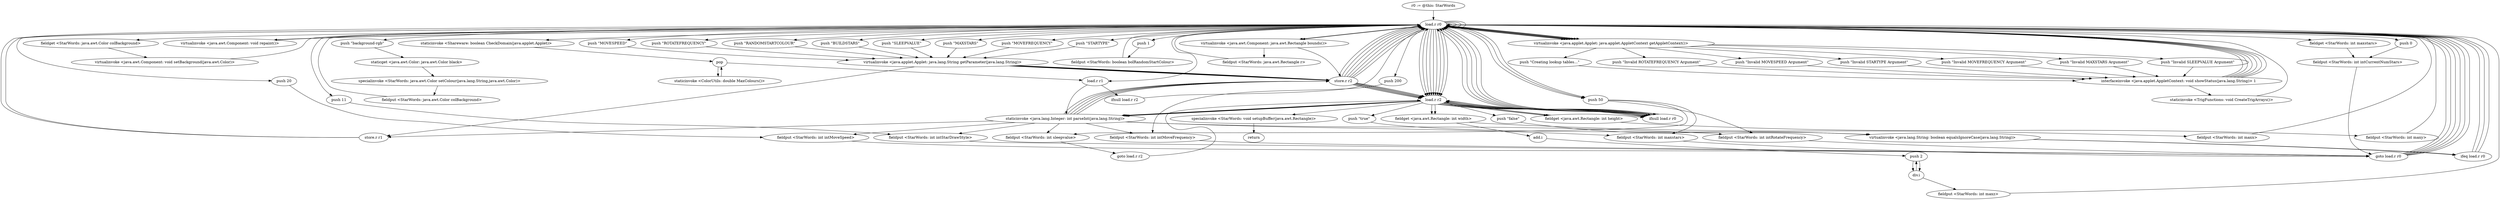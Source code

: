 digraph "" {
    "r0 := @this: StarWords"
    "load.r r0"
    "r0 := @this: StarWords"->"load.r r0";
    "load.r r0"->"load.r r0";
    "push \"background-rgb\""
    "load.r r0"->"push \"background-rgb\"";
    "staticget <java.awt.Color: java.awt.Color black>"
    "push \"background-rgb\""->"staticget <java.awt.Color: java.awt.Color black>";
    "specialinvoke <StarWords: java.awt.Color setColour(java.lang.String,java.awt.Color)>"
    "staticget <java.awt.Color: java.awt.Color black>"->"specialinvoke <StarWords: java.awt.Color setColour(java.lang.String,java.awt.Color)>";
    "fieldput <StarWords: java.awt.Color colBackground>"
    "specialinvoke <StarWords: java.awt.Color setColour(java.lang.String,java.awt.Color)>"->"fieldput <StarWords: java.awt.Color colBackground>";
    "fieldput <StarWords: java.awt.Color colBackground>"->"load.r r0";
    "load.r r0"->"load.r r0";
    "virtualinvoke <java.awt.Component: java.awt.Rectangle bounds()>"
    "load.r r0"->"virtualinvoke <java.awt.Component: java.awt.Rectangle bounds()>";
    "fieldput <StarWords: java.awt.Rectangle r>"
    "virtualinvoke <java.awt.Component: java.awt.Rectangle bounds()>"->"fieldput <StarWords: java.awt.Rectangle r>";
    "fieldput <StarWords: java.awt.Rectangle r>"->"load.r r0";
    "load.r r0"->"load.r r0";
    "fieldget <StarWords: java.awt.Color colBackground>"
    "load.r r0"->"fieldget <StarWords: java.awt.Color colBackground>";
    "virtualinvoke <java.awt.Component: void setBackground(java.awt.Color)>"
    "fieldget <StarWords: java.awt.Color colBackground>"->"virtualinvoke <java.awt.Component: void setBackground(java.awt.Color)>";
    "virtualinvoke <java.awt.Component: void setBackground(java.awt.Color)>"->"load.r r0";
    "virtualinvoke <java.awt.Component: void repaint()>"
    "load.r r0"->"virtualinvoke <java.awt.Component: void repaint()>";
    "virtualinvoke <java.awt.Component: void repaint()>"->"load.r r0";
    "push \"SLEEPVALUE\""
    "load.r r0"->"push \"SLEEPVALUE\"";
    "virtualinvoke <java.applet.Applet: java.lang.String getParameter(java.lang.String)>"
    "push \"SLEEPVALUE\""->"virtualinvoke <java.applet.Applet: java.lang.String getParameter(java.lang.String)>";
    "store.r r1"
    "virtualinvoke <java.applet.Applet: java.lang.String getParameter(java.lang.String)>"->"store.r r1";
    "store.r r1"->"load.r r0";
    "push \"MAXSTARS\""
    "load.r r0"->"push \"MAXSTARS\"";
    "push \"MAXSTARS\""->"virtualinvoke <java.applet.Applet: java.lang.String getParameter(java.lang.String)>";
    "store.r r2"
    "virtualinvoke <java.applet.Applet: java.lang.String getParameter(java.lang.String)>"->"store.r r2";
    "store.r r2"->"load.r r0";
    "staticinvoke <Shareware: boolean CheckDomain(java.applet.Applet)>"
    "load.r r0"->"staticinvoke <Shareware: boolean CheckDomain(java.applet.Applet)>";
    "pop"
    "staticinvoke <Shareware: boolean CheckDomain(java.applet.Applet)>"->"pop";
    "staticinvoke <ColorUtils: double MaxColours()>"
    "pop"->"staticinvoke <ColorUtils: double MaxColours()>";
    "staticinvoke <ColorUtils: double MaxColours()>"->"pop";
    "load.r r1"
    "pop"->"load.r r1";
    "ifnull load.r r2"
    "load.r r1"->"ifnull load.r r2";
    "ifnull load.r r2"->"load.r r0";
    "load.r r0"->"load.r r1";
    "staticinvoke <java.lang.Integer: int parseInt(java.lang.String)>"
    "load.r r1"->"staticinvoke <java.lang.Integer: int parseInt(java.lang.String)>";
    "fieldput <StarWords: int sleepvalue>"
    "staticinvoke <java.lang.Integer: int parseInt(java.lang.String)>"->"fieldput <StarWords: int sleepvalue>";
    "goto load.r r2"
    "fieldput <StarWords: int sleepvalue>"->"goto load.r r2";
    "load.r r2"
    "goto load.r r2"->"load.r r2";
    "ifnull load.r r0"
    "load.r r2"->"ifnull load.r r0";
    "ifnull load.r r0"->"load.r r0";
    "load.r r0"->"load.r r2";
    "load.r r2"->"staticinvoke <java.lang.Integer: int parseInt(java.lang.String)>";
    "fieldput <StarWords: int maxstars>"
    "staticinvoke <java.lang.Integer: int parseInt(java.lang.String)>"->"fieldput <StarWords: int maxstars>";
    "goto load.r r0"
    "fieldput <StarWords: int maxstars>"->"goto load.r r0";
    "goto load.r r0"->"load.r r0";
    "push \"MOVEFREQUENCY\""
    "load.r r0"->"push \"MOVEFREQUENCY\"";
    "push \"MOVEFREQUENCY\""->"virtualinvoke <java.applet.Applet: java.lang.String getParameter(java.lang.String)>";
    "virtualinvoke <java.applet.Applet: java.lang.String getParameter(java.lang.String)>"->"store.r r2";
    "store.r r2"->"load.r r2";
    "load.r r2"->"ifnull load.r r0";
    "ifnull load.r r0"->"load.r r0";
    "load.r r0"->"load.r r2";
    "load.r r2"->"staticinvoke <java.lang.Integer: int parseInt(java.lang.String)>";
    "fieldput <StarWords: int intMoveFrequency>"
    "staticinvoke <java.lang.Integer: int parseInt(java.lang.String)>"->"fieldput <StarWords: int intMoveFrequency>";
    "fieldput <StarWords: int intMoveFrequency>"->"goto load.r r0";
    "goto load.r r0"->"load.r r0";
    "push \"STARTYPE\""
    "load.r r0"->"push \"STARTYPE\"";
    "push \"STARTYPE\""->"virtualinvoke <java.applet.Applet: java.lang.String getParameter(java.lang.String)>";
    "virtualinvoke <java.applet.Applet: java.lang.String getParameter(java.lang.String)>"->"store.r r2";
    "store.r r2"->"load.r r2";
    "load.r r2"->"ifnull load.r r0";
    "ifnull load.r r0"->"load.r r0";
    "load.r r0"->"load.r r2";
    "load.r r2"->"staticinvoke <java.lang.Integer: int parseInt(java.lang.String)>";
    "fieldput <StarWords: int intStarDrawStyle>"
    "staticinvoke <java.lang.Integer: int parseInt(java.lang.String)>"->"fieldput <StarWords: int intStarDrawStyle>";
    "fieldput <StarWords: int intStarDrawStyle>"->"goto load.r r0";
    "goto load.r r0"->"load.r r0";
    "push \"MOVESPEED\""
    "load.r r0"->"push \"MOVESPEED\"";
    "push \"MOVESPEED\""->"virtualinvoke <java.applet.Applet: java.lang.String getParameter(java.lang.String)>";
    "virtualinvoke <java.applet.Applet: java.lang.String getParameter(java.lang.String)>"->"store.r r2";
    "store.r r2"->"load.r r2";
    "load.r r2"->"ifnull load.r r0";
    "ifnull load.r r0"->"load.r r0";
    "load.r r0"->"load.r r2";
    "load.r r2"->"staticinvoke <java.lang.Integer: int parseInt(java.lang.String)>";
    "fieldput <StarWords: int intMoveSpeed>"
    "staticinvoke <java.lang.Integer: int parseInt(java.lang.String)>"->"fieldput <StarWords: int intMoveSpeed>";
    "fieldput <StarWords: int intMoveSpeed>"->"goto load.r r0";
    "goto load.r r0"->"load.r r0";
    "push \"ROTATEFREQUENCY\""
    "load.r r0"->"push \"ROTATEFREQUENCY\"";
    "push \"ROTATEFREQUENCY\""->"virtualinvoke <java.applet.Applet: java.lang.String getParameter(java.lang.String)>";
    "virtualinvoke <java.applet.Applet: java.lang.String getParameter(java.lang.String)>"->"store.r r2";
    "store.r r2"->"load.r r2";
    "load.r r2"->"ifnull load.r r0";
    "ifnull load.r r0"->"load.r r0";
    "load.r r0"->"load.r r2";
    "load.r r2"->"staticinvoke <java.lang.Integer: int parseInt(java.lang.String)>";
    "fieldput <StarWords: int intRotateFrequency>"
    "staticinvoke <java.lang.Integer: int parseInt(java.lang.String)>"->"fieldput <StarWords: int intRotateFrequency>";
    "fieldput <StarWords: int intRotateFrequency>"->"goto load.r r0";
    "goto load.r r0"->"load.r r0";
    "push \"RANDOMSTARTCOLOUR\""
    "load.r r0"->"push \"RANDOMSTARTCOLOUR\"";
    "push \"RANDOMSTARTCOLOUR\""->"virtualinvoke <java.applet.Applet: java.lang.String getParameter(java.lang.String)>";
    "virtualinvoke <java.applet.Applet: java.lang.String getParameter(java.lang.String)>"->"store.r r2";
    "store.r r2"->"load.r r2";
    "load.r r2"->"ifnull load.r r0";
    "ifnull load.r r0"->"load.r r2";
    "push \"true\""
    "load.r r2"->"push \"true\"";
    "virtualinvoke <java.lang.String: boolean equalsIgnoreCase(java.lang.String)>"
    "push \"true\""->"virtualinvoke <java.lang.String: boolean equalsIgnoreCase(java.lang.String)>";
    "ifeq load.r r0"
    "virtualinvoke <java.lang.String: boolean equalsIgnoreCase(java.lang.String)>"->"ifeq load.r r0";
    "ifeq load.r r0"->"load.r r0";
    "push 1"
    "load.r r0"->"push 1";
    "fieldput <StarWords: boolean bolRandomStartColour>"
    "push 1"->"fieldput <StarWords: boolean bolRandomStartColour>";
    "fieldput <StarWords: boolean bolRandomStartColour>"->"load.r r0";
    "push \"BUILDSTARS\""
    "load.r r0"->"push \"BUILDSTARS\"";
    "push \"BUILDSTARS\""->"virtualinvoke <java.applet.Applet: java.lang.String getParameter(java.lang.String)>";
    "virtualinvoke <java.applet.Applet: java.lang.String getParameter(java.lang.String)>"->"store.r r2";
    "store.r r2"->"load.r r2";
    "load.r r2"->"ifnull load.r r0";
    "ifnull load.r r0"->"load.r r2";
    "push \"false\""
    "load.r r2"->"push \"false\"";
    "push \"false\""->"virtualinvoke <java.lang.String: boolean equalsIgnoreCase(java.lang.String)>";
    "virtualinvoke <java.lang.String: boolean equalsIgnoreCase(java.lang.String)>"->"ifeq load.r r0";
    "ifeq load.r r0"->"load.r r0";
    "load.r r0"->"load.r r0";
    "fieldget <StarWords: int maxstars>"
    "load.r r0"->"fieldget <StarWords: int maxstars>";
    "fieldput <StarWords: int intCurrentNumStars>"
    "fieldget <StarWords: int maxstars>"->"fieldput <StarWords: int intCurrentNumStars>";
    "fieldput <StarWords: int intCurrentNumStars>"->"goto load.r r0";
    "goto load.r r0"->"load.r r0";
    "load.r r0"->"virtualinvoke <java.awt.Component: java.awt.Rectangle bounds()>";
    "virtualinvoke <java.awt.Component: java.awt.Rectangle bounds()>"->"store.r r2";
    "store.r r2"->"load.r r0";
    "load.r r0"->"load.r r2";
    "fieldget <java.awt.Rectangle: int width>"
    "load.r r2"->"fieldget <java.awt.Rectangle: int width>";
    "fieldput <StarWords: int maxx>"
    "fieldget <java.awt.Rectangle: int width>"->"fieldput <StarWords: int maxx>";
    "fieldput <StarWords: int maxx>"->"load.r r0";
    "load.r r0"->"load.r r2";
    "fieldget <java.awt.Rectangle: int height>"
    "load.r r2"->"fieldget <java.awt.Rectangle: int height>";
    "fieldput <StarWords: int maxy>"
    "fieldget <java.awt.Rectangle: int height>"->"fieldput <StarWords: int maxy>";
    "fieldput <StarWords: int maxy>"->"load.r r0";
    "load.r r0"->"load.r r2";
    "load.r r2"->"fieldget <java.awt.Rectangle: int height>";
    "fieldget <java.awt.Rectangle: int height>"->"load.r r2";
    "load.r r2"->"fieldget <java.awt.Rectangle: int width>";
    "add.i"
    "fieldget <java.awt.Rectangle: int width>"->"add.i";
    "push 2"
    "add.i"->"push 2";
    "div.i"
    "push 2"->"div.i";
    "div.i"->"push 2";
    "push 2"->"div.i";
    "fieldput <StarWords: int maxz>"
    "div.i"->"fieldput <StarWords: int maxz>";
    "fieldput <StarWords: int maxz>"->"load.r r0";
    "virtualinvoke <java.applet.Applet: java.applet.AppletContext getAppletContext()>"
    "load.r r0"->"virtualinvoke <java.applet.Applet: java.applet.AppletContext getAppletContext()>";
    "push \"Creating lookup tables...\""
    "virtualinvoke <java.applet.Applet: java.applet.AppletContext getAppletContext()>"->"push \"Creating lookup tables...\"";
    "interfaceinvoke <java.applet.AppletContext: void showStatus(java.lang.String)> 1"
    "push \"Creating lookup tables...\""->"interfaceinvoke <java.applet.AppletContext: void showStatus(java.lang.String)> 1";
    "staticinvoke <TrigFunctions: void CreateTrigArrays()>"
    "interfaceinvoke <java.applet.AppletContext: void showStatus(java.lang.String)> 1"->"staticinvoke <TrigFunctions: void CreateTrigArrays()>";
    "staticinvoke <TrigFunctions: void CreateTrigArrays()>"->"load.r r0";
    "load.r r0"->"load.r r2";
    "specialinvoke <StarWords: void setupBuffer(java.awt.Rectangle)>"
    "load.r r2"->"specialinvoke <StarWords: void setupBuffer(java.awt.Rectangle)>";
    "return"
    "specialinvoke <StarWords: void setupBuffer(java.awt.Rectangle)>"->"return";
    "ifeq load.r r0"->"load.r r0";
    "push 0"
    "load.r r0"->"push 0";
    "push 0"->"fieldput <StarWords: int intCurrentNumStars>";
    "staticinvoke <java.lang.Integer: int parseInt(java.lang.String)>"->"store.r r2";
    "store.r r2"->"load.r r0";
    "load.r r0"->"virtualinvoke <java.applet.Applet: java.applet.AppletContext getAppletContext()>";
    "push \"Invalid ROTATEFREQUENCY Argument\""
    "virtualinvoke <java.applet.Applet: java.applet.AppletContext getAppletContext()>"->"push \"Invalid ROTATEFREQUENCY Argument\"";
    "push \"Invalid ROTATEFREQUENCY Argument\""->"interfaceinvoke <java.applet.AppletContext: void showStatus(java.lang.String)> 1";
    "interfaceinvoke <java.applet.AppletContext: void showStatus(java.lang.String)> 1"->"load.r r0";
    "push 50"
    "load.r r0"->"push 50";
    "push 50"->"fieldput <StarWords: int intRotateFrequency>";
    "staticinvoke <java.lang.Integer: int parseInt(java.lang.String)>"->"store.r r2";
    "store.r r2"->"load.r r0";
    "load.r r0"->"virtualinvoke <java.applet.Applet: java.applet.AppletContext getAppletContext()>";
    "push \"Invalid MOVESPEED Argument\""
    "virtualinvoke <java.applet.Applet: java.applet.AppletContext getAppletContext()>"->"push \"Invalid MOVESPEED Argument\"";
    "push \"Invalid MOVESPEED Argument\""->"interfaceinvoke <java.applet.AppletContext: void showStatus(java.lang.String)> 1";
    "interfaceinvoke <java.applet.AppletContext: void showStatus(java.lang.String)> 1"->"load.r r0";
    "push 20"
    "load.r r0"->"push 20";
    "push 20"->"fieldput <StarWords: int intMoveSpeed>";
    "staticinvoke <java.lang.Integer: int parseInt(java.lang.String)>"->"store.r r2";
    "store.r r2"->"load.r r0";
    "load.r r0"->"virtualinvoke <java.applet.Applet: java.applet.AppletContext getAppletContext()>";
    "push \"Invalid STARTYPE Argument\""
    "virtualinvoke <java.applet.Applet: java.applet.AppletContext getAppletContext()>"->"push \"Invalid STARTYPE Argument\"";
    "push \"Invalid STARTYPE Argument\""->"interfaceinvoke <java.applet.AppletContext: void showStatus(java.lang.String)> 1";
    "interfaceinvoke <java.applet.AppletContext: void showStatus(java.lang.String)> 1"->"load.r r0";
    "push 11"
    "load.r r0"->"push 11";
    "push 11"->"fieldput <StarWords: int intStarDrawStyle>";
    "staticinvoke <java.lang.Integer: int parseInt(java.lang.String)>"->"store.r r2";
    "store.r r2"->"load.r r0";
    "load.r r0"->"virtualinvoke <java.applet.Applet: java.applet.AppletContext getAppletContext()>";
    "push \"Invalid MOVEFREQUENCY Argument\""
    "virtualinvoke <java.applet.Applet: java.applet.AppletContext getAppletContext()>"->"push \"Invalid MOVEFREQUENCY Argument\"";
    "push \"Invalid MOVEFREQUENCY Argument\""->"interfaceinvoke <java.applet.AppletContext: void showStatus(java.lang.String)> 1";
    "interfaceinvoke <java.applet.AppletContext: void showStatus(java.lang.String)> 1"->"load.r r0";
    "push 200"
    "load.r r0"->"push 200";
    "push 200"->"fieldput <StarWords: int intMoveFrequency>";
    "staticinvoke <java.lang.Integer: int parseInt(java.lang.String)>"->"store.r r2";
    "store.r r2"->"load.r r0";
    "load.r r0"->"virtualinvoke <java.applet.Applet: java.applet.AppletContext getAppletContext()>";
    "push \"Invalid MAXSTARS Argument\""
    "virtualinvoke <java.applet.Applet: java.applet.AppletContext getAppletContext()>"->"push \"Invalid MAXSTARS Argument\"";
    "push \"Invalid MAXSTARS Argument\""->"interfaceinvoke <java.applet.AppletContext: void showStatus(java.lang.String)> 1";
    "interfaceinvoke <java.applet.AppletContext: void showStatus(java.lang.String)> 1"->"load.r r0";
    "load.r r0"->"push 50";
    "push 50"->"fieldput <StarWords: int maxstars>";
    "staticinvoke <java.lang.Integer: int parseInt(java.lang.String)>"->"store.r r1";
    "store.r r1"->"load.r r0";
    "load.r r0"->"virtualinvoke <java.applet.Applet: java.applet.AppletContext getAppletContext()>";
    "push \"Invalid SLEEPVALUE Argument\""
    "virtualinvoke <java.applet.Applet: java.applet.AppletContext getAppletContext()>"->"push \"Invalid SLEEPVALUE Argument\"";
    "push \"Invalid SLEEPVALUE Argument\""->"interfaceinvoke <java.applet.AppletContext: void showStatus(java.lang.String)> 1";
    "interfaceinvoke <java.applet.AppletContext: void showStatus(java.lang.String)> 1"->"load.r r0";
    "load.r r0"->"push 50";
    "push 50"->"fieldput <StarWords: int sleepvalue>";
}
